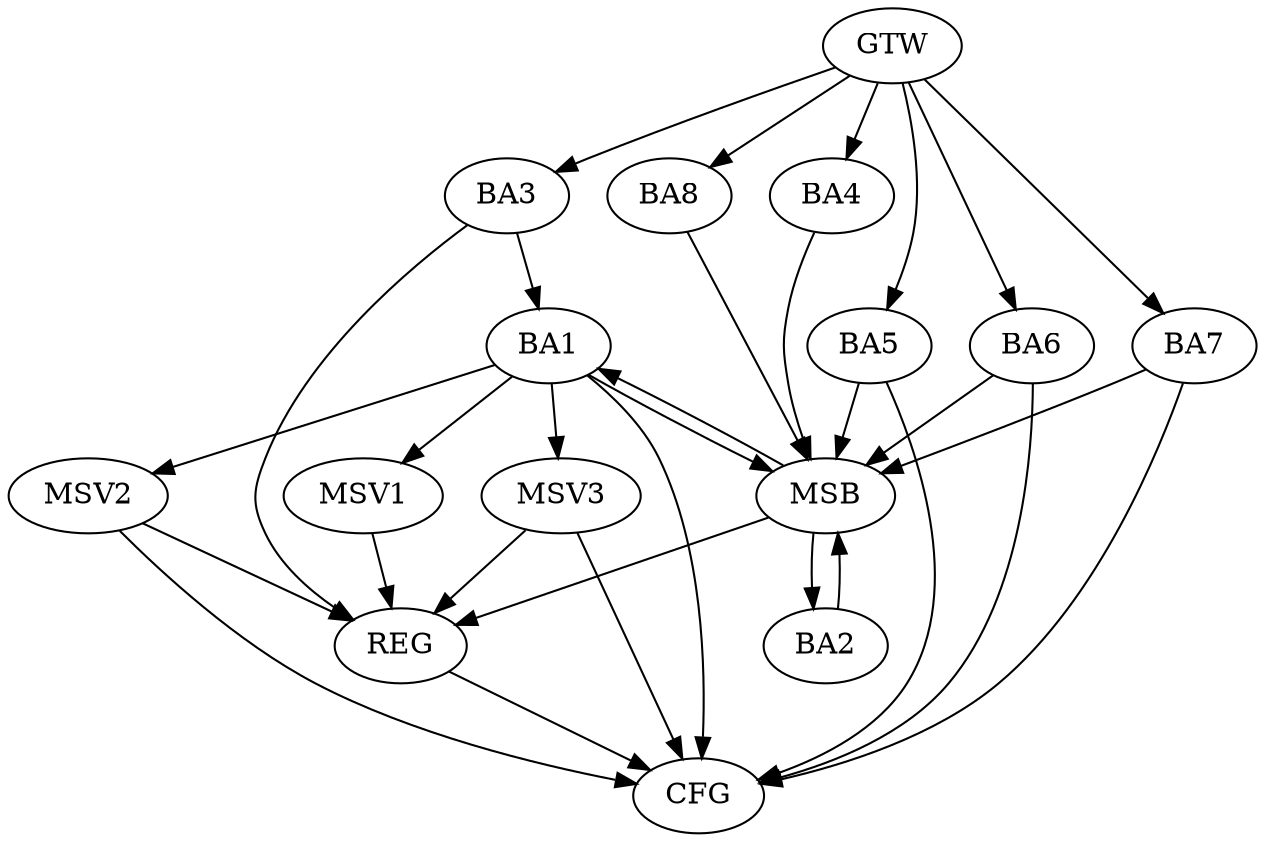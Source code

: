 strict digraph G {
  BA1 [ label="BA1" ];
  BA2 [ label="BA2" ];
  BA3 [ label="BA3" ];
  BA4 [ label="BA4" ];
  BA5 [ label="BA5" ];
  BA6 [ label="BA6" ];
  BA7 [ label="BA7" ];
  BA8 [ label="BA8" ];
  GTW [ label="GTW" ];
  REG [ label="REG" ];
  MSB [ label="MSB" ];
  CFG [ label="CFG" ];
  MSV1 [ label="MSV1" ];
  MSV2 [ label="MSV2" ];
  MSV3 [ label="MSV3" ];
  BA3 -> BA1;
  GTW -> BA3;
  GTW -> BA4;
  GTW -> BA5;
  GTW -> BA6;
  GTW -> BA7;
  GTW -> BA8;
  BA3 -> REG;
  BA1 -> MSB;
  MSB -> BA2;
  MSB -> REG;
  BA2 -> MSB;
  MSB -> BA1;
  BA4 -> MSB;
  BA5 -> MSB;
  BA6 -> MSB;
  BA7 -> MSB;
  BA8 -> MSB;
  BA6 -> CFG;
  BA7 -> CFG;
  BA5 -> CFG;
  BA1 -> CFG;
  REG -> CFG;
  BA1 -> MSV1;
  MSV1 -> REG;
  BA1 -> MSV2;
  MSV2 -> REG;
  MSV2 -> CFG;
  BA1 -> MSV3;
  MSV3 -> REG;
  MSV3 -> CFG;
}
